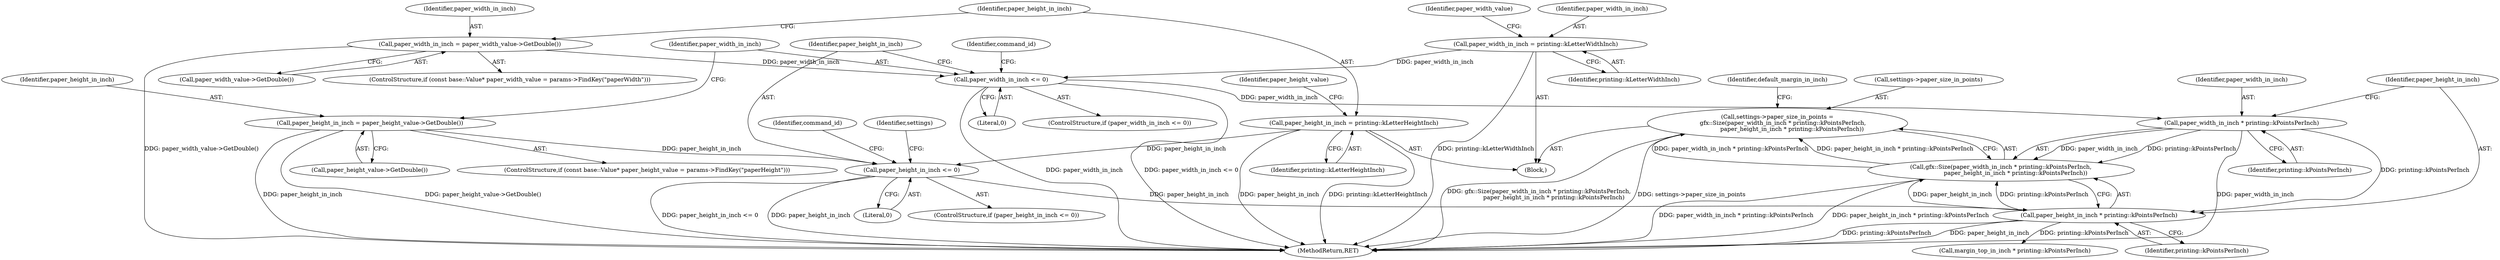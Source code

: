 digraph "0_Chrome_c59ad14fc61393a50b2ca3e89c7ecaba7028c4c4_3@integer" {
"1000204" [label="(Call,settings->paper_size_in_points =\n      gfx::Size(paper_width_in_inch * printing::kPointsPerInch,\n                paper_height_in_inch * printing::kPointsPerInch))"];
"1000208" [label="(Call,gfx::Size(paper_width_in_inch * printing::kPointsPerInch,\n                paper_height_in_inch * printing::kPointsPerInch))"];
"1000209" [label="(Call,paper_width_in_inch * printing::kPointsPerInch)"];
"1000189" [label="(Call,paper_width_in_inch <= 0)"];
"1000171" [label="(Call,paper_width_in_inch = printing::kLetterWidthInch)"];
"1000176" [label="(Call,paper_width_in_inch = paper_width_value->GetDouble())"];
"1000212" [label="(Call,paper_height_in_inch * printing::kPointsPerInch)"];
"1000197" [label="(Call,paper_height_in_inch <= 0)"];
"1000185" [label="(Call,paper_height_in_inch = paper_height_value->GetDouble())"];
"1000180" [label="(Call,paper_height_in_inch = printing::kLetterHeightInch)"];
"1000180" [label="(Call,paper_height_in_inch = printing::kLetterHeightInch)"];
"1000188" [label="(ControlStructure,if (paper_width_in_inch <= 0))"];
"1000190" [label="(Identifier,paper_width_in_inch)"];
"1000174" [label="(ControlStructure,if (const base::Value* paper_width_value = params->FindKey(\"paperWidth\")))"];
"1000212" [label="(Call,paper_height_in_inch * printing::kPointsPerInch)"];
"1000187" [label="(Call,paper_height_value->GetDouble())"];
"1000183" [label="(ControlStructure,if (const base::Value* paper_height_value = params->FindKey(\"paperHeight\")))"];
"1000178" [label="(Call,paper_width_value->GetDouble())"];
"1000205" [label="(Call,settings->paper_size_in_points)"];
"1000199" [label="(Literal,0)"];
"1000184" [label="(Identifier,paper_height_value)"];
"1000194" [label="(Identifier,command_id)"];
"1000186" [label="(Identifier,paper_height_in_inch)"];
"1000343" [label="(MethodReturn,RET)"];
"1000214" [label="(Identifier,printing::kPointsPerInch)"];
"1000181" [label="(Identifier,paper_height_in_inch)"];
"1000208" [label="(Call,gfx::Size(paper_width_in_inch * printing::kPointsPerInch,\n                paper_height_in_inch * printing::kPointsPerInch))"];
"1000185" [label="(Call,paper_height_in_inch = paper_height_value->GetDouble())"];
"1000196" [label="(ControlStructure,if (paper_height_in_inch <= 0))"];
"1000206" [label="(Identifier,settings)"];
"1000202" [label="(Identifier,command_id)"];
"1000189" [label="(Call,paper_width_in_inch <= 0)"];
"1000176" [label="(Call,paper_width_in_inch = paper_width_value->GetDouble())"];
"1000217" [label="(Identifier,default_margin_in_inch)"];
"1000204" [label="(Call,settings->paper_size_in_points =\n      gfx::Size(paper_width_in_inch * printing::kPointsPerInch,\n                paper_height_in_inch * printing::kPointsPerInch))"];
"1000210" [label="(Identifier,paper_width_in_inch)"];
"1000172" [label="(Identifier,paper_width_in_inch)"];
"1000311" [label="(Call,margin_top_in_inch * printing::kPointsPerInch)"];
"1000211" [label="(Identifier,printing::kPointsPerInch)"];
"1000104" [label="(Block,)"];
"1000171" [label="(Call,paper_width_in_inch = printing::kLetterWidthInch)"];
"1000173" [label="(Identifier,printing::kLetterWidthInch)"];
"1000182" [label="(Identifier,printing::kLetterHeightInch)"];
"1000198" [label="(Identifier,paper_height_in_inch)"];
"1000191" [label="(Literal,0)"];
"1000177" [label="(Identifier,paper_width_in_inch)"];
"1000175" [label="(Identifier,paper_width_value)"];
"1000197" [label="(Call,paper_height_in_inch <= 0)"];
"1000213" [label="(Identifier,paper_height_in_inch)"];
"1000209" [label="(Call,paper_width_in_inch * printing::kPointsPerInch)"];
"1000204" -> "1000104"  [label="AST: "];
"1000204" -> "1000208"  [label="CFG: "];
"1000205" -> "1000204"  [label="AST: "];
"1000208" -> "1000204"  [label="AST: "];
"1000217" -> "1000204"  [label="CFG: "];
"1000204" -> "1000343"  [label="DDG: gfx::Size(paper_width_in_inch * printing::kPointsPerInch,\n                paper_height_in_inch * printing::kPointsPerInch)"];
"1000204" -> "1000343"  [label="DDG: settings->paper_size_in_points"];
"1000208" -> "1000204"  [label="DDG: paper_width_in_inch * printing::kPointsPerInch"];
"1000208" -> "1000204"  [label="DDG: paper_height_in_inch * printing::kPointsPerInch"];
"1000208" -> "1000212"  [label="CFG: "];
"1000209" -> "1000208"  [label="AST: "];
"1000212" -> "1000208"  [label="AST: "];
"1000208" -> "1000343"  [label="DDG: paper_height_in_inch * printing::kPointsPerInch"];
"1000208" -> "1000343"  [label="DDG: paper_width_in_inch * printing::kPointsPerInch"];
"1000209" -> "1000208"  [label="DDG: paper_width_in_inch"];
"1000209" -> "1000208"  [label="DDG: printing::kPointsPerInch"];
"1000212" -> "1000208"  [label="DDG: paper_height_in_inch"];
"1000212" -> "1000208"  [label="DDG: printing::kPointsPerInch"];
"1000209" -> "1000211"  [label="CFG: "];
"1000210" -> "1000209"  [label="AST: "];
"1000211" -> "1000209"  [label="AST: "];
"1000213" -> "1000209"  [label="CFG: "];
"1000209" -> "1000343"  [label="DDG: paper_width_in_inch"];
"1000189" -> "1000209"  [label="DDG: paper_width_in_inch"];
"1000209" -> "1000212"  [label="DDG: printing::kPointsPerInch"];
"1000189" -> "1000188"  [label="AST: "];
"1000189" -> "1000191"  [label="CFG: "];
"1000190" -> "1000189"  [label="AST: "];
"1000191" -> "1000189"  [label="AST: "];
"1000194" -> "1000189"  [label="CFG: "];
"1000198" -> "1000189"  [label="CFG: "];
"1000189" -> "1000343"  [label="DDG: paper_width_in_inch"];
"1000189" -> "1000343"  [label="DDG: paper_width_in_inch <= 0"];
"1000171" -> "1000189"  [label="DDG: paper_width_in_inch"];
"1000176" -> "1000189"  [label="DDG: paper_width_in_inch"];
"1000171" -> "1000104"  [label="AST: "];
"1000171" -> "1000173"  [label="CFG: "];
"1000172" -> "1000171"  [label="AST: "];
"1000173" -> "1000171"  [label="AST: "];
"1000175" -> "1000171"  [label="CFG: "];
"1000171" -> "1000343"  [label="DDG: printing::kLetterWidthInch"];
"1000176" -> "1000174"  [label="AST: "];
"1000176" -> "1000178"  [label="CFG: "];
"1000177" -> "1000176"  [label="AST: "];
"1000178" -> "1000176"  [label="AST: "];
"1000181" -> "1000176"  [label="CFG: "];
"1000176" -> "1000343"  [label="DDG: paper_width_value->GetDouble()"];
"1000212" -> "1000214"  [label="CFG: "];
"1000213" -> "1000212"  [label="AST: "];
"1000214" -> "1000212"  [label="AST: "];
"1000212" -> "1000343"  [label="DDG: printing::kPointsPerInch"];
"1000212" -> "1000343"  [label="DDG: paper_height_in_inch"];
"1000197" -> "1000212"  [label="DDG: paper_height_in_inch"];
"1000212" -> "1000311"  [label="DDG: printing::kPointsPerInch"];
"1000197" -> "1000196"  [label="AST: "];
"1000197" -> "1000199"  [label="CFG: "];
"1000198" -> "1000197"  [label="AST: "];
"1000199" -> "1000197"  [label="AST: "];
"1000202" -> "1000197"  [label="CFG: "];
"1000206" -> "1000197"  [label="CFG: "];
"1000197" -> "1000343"  [label="DDG: paper_height_in_inch <= 0"];
"1000197" -> "1000343"  [label="DDG: paper_height_in_inch"];
"1000185" -> "1000197"  [label="DDG: paper_height_in_inch"];
"1000180" -> "1000197"  [label="DDG: paper_height_in_inch"];
"1000185" -> "1000183"  [label="AST: "];
"1000185" -> "1000187"  [label="CFG: "];
"1000186" -> "1000185"  [label="AST: "];
"1000187" -> "1000185"  [label="AST: "];
"1000190" -> "1000185"  [label="CFG: "];
"1000185" -> "1000343"  [label="DDG: paper_height_in_inch"];
"1000185" -> "1000343"  [label="DDG: paper_height_value->GetDouble()"];
"1000180" -> "1000104"  [label="AST: "];
"1000180" -> "1000182"  [label="CFG: "];
"1000181" -> "1000180"  [label="AST: "];
"1000182" -> "1000180"  [label="AST: "];
"1000184" -> "1000180"  [label="CFG: "];
"1000180" -> "1000343"  [label="DDG: paper_height_in_inch"];
"1000180" -> "1000343"  [label="DDG: printing::kLetterHeightInch"];
}
